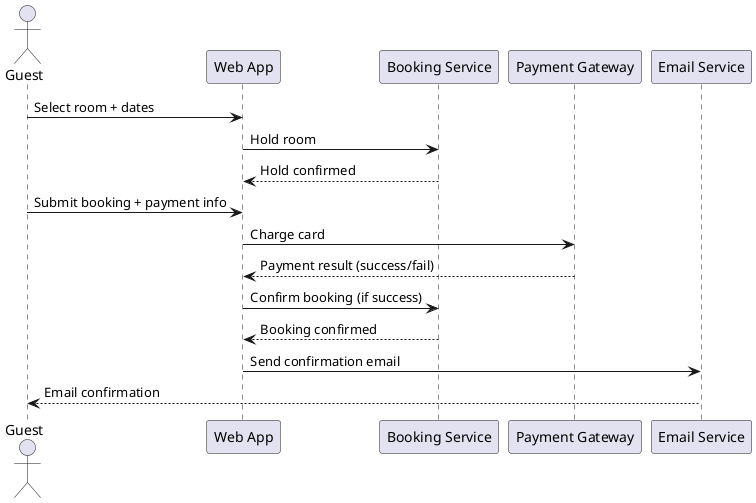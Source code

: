 @startuml
actor Guest
participant "Web App" as App
participant "Booking Service" as BS
participant "Payment Gateway" as PG
participant "Email Service" as ES

Guest -> App: Select room + dates
App -> BS: Hold room
BS --> App: Hold confirmed
Guest -> App: Submit booking + payment info
App -> PG: Charge card
PG --> App: Payment result (success/fail)
App -> BS: Confirm booking (if success)
BS --> App: Booking confirmed
App -> ES: Send confirmation email
ES --> Guest: Email confirmation
@enduml
